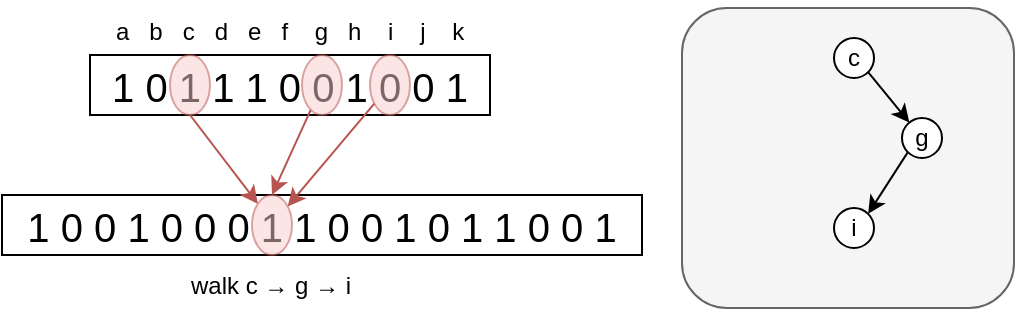 <mxfile>
    <diagram id="3szIqzGHPbS1gd0lIrZR" name="ページ1">
        <mxGraphModel dx="640" dy="271" grid="1" gridSize="10" guides="1" tooltips="1" connect="1" arrows="1" fold="1" page="1" pageScale="1" pageWidth="827" pageHeight="1169" math="1" shadow="0">
            <root>
                <mxCell id="0"/>
                <mxCell id="1" parent="0"/>
                <mxCell id="21" value="" style="rounded=1;whiteSpace=wrap;html=1;fillColor=#f5f5f5;fontColor=#333333;strokeColor=#666666;" vertex="1" parent="1">
                    <mxGeometry x="350" y="10" width="166" height="150" as="geometry"/>
                </mxCell>
                <mxCell id="2" value="&lt;font style=&quot;font-size: 20px;&quot;&gt;1 0 1 1 1 0 0 1 0 0 1&lt;/font&gt;" style="whiteSpace=wrap;html=1;" parent="1" vertex="1">
                    <mxGeometry x="54" y="33.5" width="200" height="30" as="geometry"/>
                </mxCell>
                <mxCell id="5" value="&lt;span style=&quot;font-size: 20px;&quot;&gt;1 0 0 1 0 0 0 1 1 0 0 1 0 1 1 0 0 1&lt;/span&gt;" style="whiteSpace=wrap;html=1;" parent="1" vertex="1">
                    <mxGeometry x="10" y="103.5" width="320" height="30" as="geometry"/>
                </mxCell>
                <mxCell id="6" value="" style="ellipse;whiteSpace=wrap;html=1;fillColor=#f8cecc;strokeColor=#b85450;opacity=50;" parent="1" vertex="1">
                    <mxGeometry x="135" y="103.5" width="20" height="30" as="geometry"/>
                </mxCell>
                <mxCell id="10" style="edgeStyle=none;html=1;exitX=0.5;exitY=1;exitDx=0;exitDy=0;entryX=0;entryY=0;entryDx=0;entryDy=0;fillColor=#f8cecc;strokeColor=#b85450;" parent="1" source="7" target="6" edge="1">
                    <mxGeometry relative="1" as="geometry"/>
                </mxCell>
                <mxCell id="7" value="" style="ellipse;whiteSpace=wrap;html=1;fillColor=#f8cecc;strokeColor=#b85450;opacity=50;" parent="1" vertex="1">
                    <mxGeometry x="94" y="33.5" width="20" height="30" as="geometry"/>
                </mxCell>
                <mxCell id="11" style="edgeStyle=none;html=1;entryX=0.5;entryY=0;entryDx=0;entryDy=0;fillColor=#f8cecc;strokeColor=#b85450;" parent="1" source="8" target="6" edge="1">
                    <mxGeometry relative="1" as="geometry"/>
                </mxCell>
                <mxCell id="8" value="" style="ellipse;whiteSpace=wrap;html=1;fillColor=#f8cecc;strokeColor=#b85450;opacity=50;" parent="1" vertex="1">
                    <mxGeometry x="160" y="33.5" width="20" height="30" as="geometry"/>
                </mxCell>
                <mxCell id="12" style="edgeStyle=none;html=1;fillColor=#f8cecc;strokeColor=#b85450;" parent="1" source="9" target="6" edge="1">
                    <mxGeometry relative="1" as="geometry"/>
                </mxCell>
                <mxCell id="9" value="" style="ellipse;whiteSpace=wrap;html=1;fillColor=#f8cecc;strokeColor=#b85450;opacity=50;" parent="1" vertex="1">
                    <mxGeometry x="194" y="33.5" width="20" height="30" as="geometry"/>
                </mxCell>
                <mxCell id="13" value="a&amp;nbsp; &amp;nbsp;b&amp;nbsp; &amp;nbsp;c&amp;nbsp; &amp;nbsp;d&amp;nbsp; &amp;nbsp;e&amp;nbsp; &amp;nbsp;f&amp;nbsp; &amp;nbsp; g&amp;nbsp; &amp;nbsp;h&amp;nbsp; &amp;nbsp; i&amp;nbsp; &amp;nbsp; j&amp;nbsp; &amp;nbsp; k" style="text;html=1;align=left;verticalAlign=middle;resizable=0;points=[];autosize=1;strokeColor=none;fillColor=none;" parent="1" vertex="1">
                    <mxGeometry x="65" y="6.5" width="200" height="30" as="geometry"/>
                </mxCell>
                <mxCell id="14" value="walk c → g → i" style="text;html=1;align=center;verticalAlign=middle;resizable=0;points=[];autosize=1;strokeColor=none;fillColor=none;" parent="1" vertex="1">
                    <mxGeometry x="94" y="133.5" width="100" height="30" as="geometry"/>
                </mxCell>
                <mxCell id="19" style="edgeStyle=none;html=1;exitX=1;exitY=1;exitDx=0;exitDy=0;" edge="1" parent="1" source="15" target="17">
                    <mxGeometry relative="1" as="geometry"/>
                </mxCell>
                <mxCell id="15" value="c" style="ellipse;whiteSpace=wrap;html=1;" vertex="1" parent="1">
                    <mxGeometry x="426" y="25" width="20" height="20" as="geometry"/>
                </mxCell>
                <mxCell id="20" style="edgeStyle=none;html=1;exitX=0;exitY=1;exitDx=0;exitDy=0;entryX=1;entryY=0;entryDx=0;entryDy=0;" edge="1" parent="1" source="17" target="18">
                    <mxGeometry relative="1" as="geometry"/>
                </mxCell>
                <mxCell id="17" value="g" style="ellipse;whiteSpace=wrap;html=1;" vertex="1" parent="1">
                    <mxGeometry x="460" y="65" width="20" height="20" as="geometry"/>
                </mxCell>
                <mxCell id="18" value="i" style="ellipse;whiteSpace=wrap;html=1;" vertex="1" parent="1">
                    <mxGeometry x="426" y="110" width="20" height="20" as="geometry"/>
                </mxCell>
            </root>
        </mxGraphModel>
    </diagram>
</mxfile>